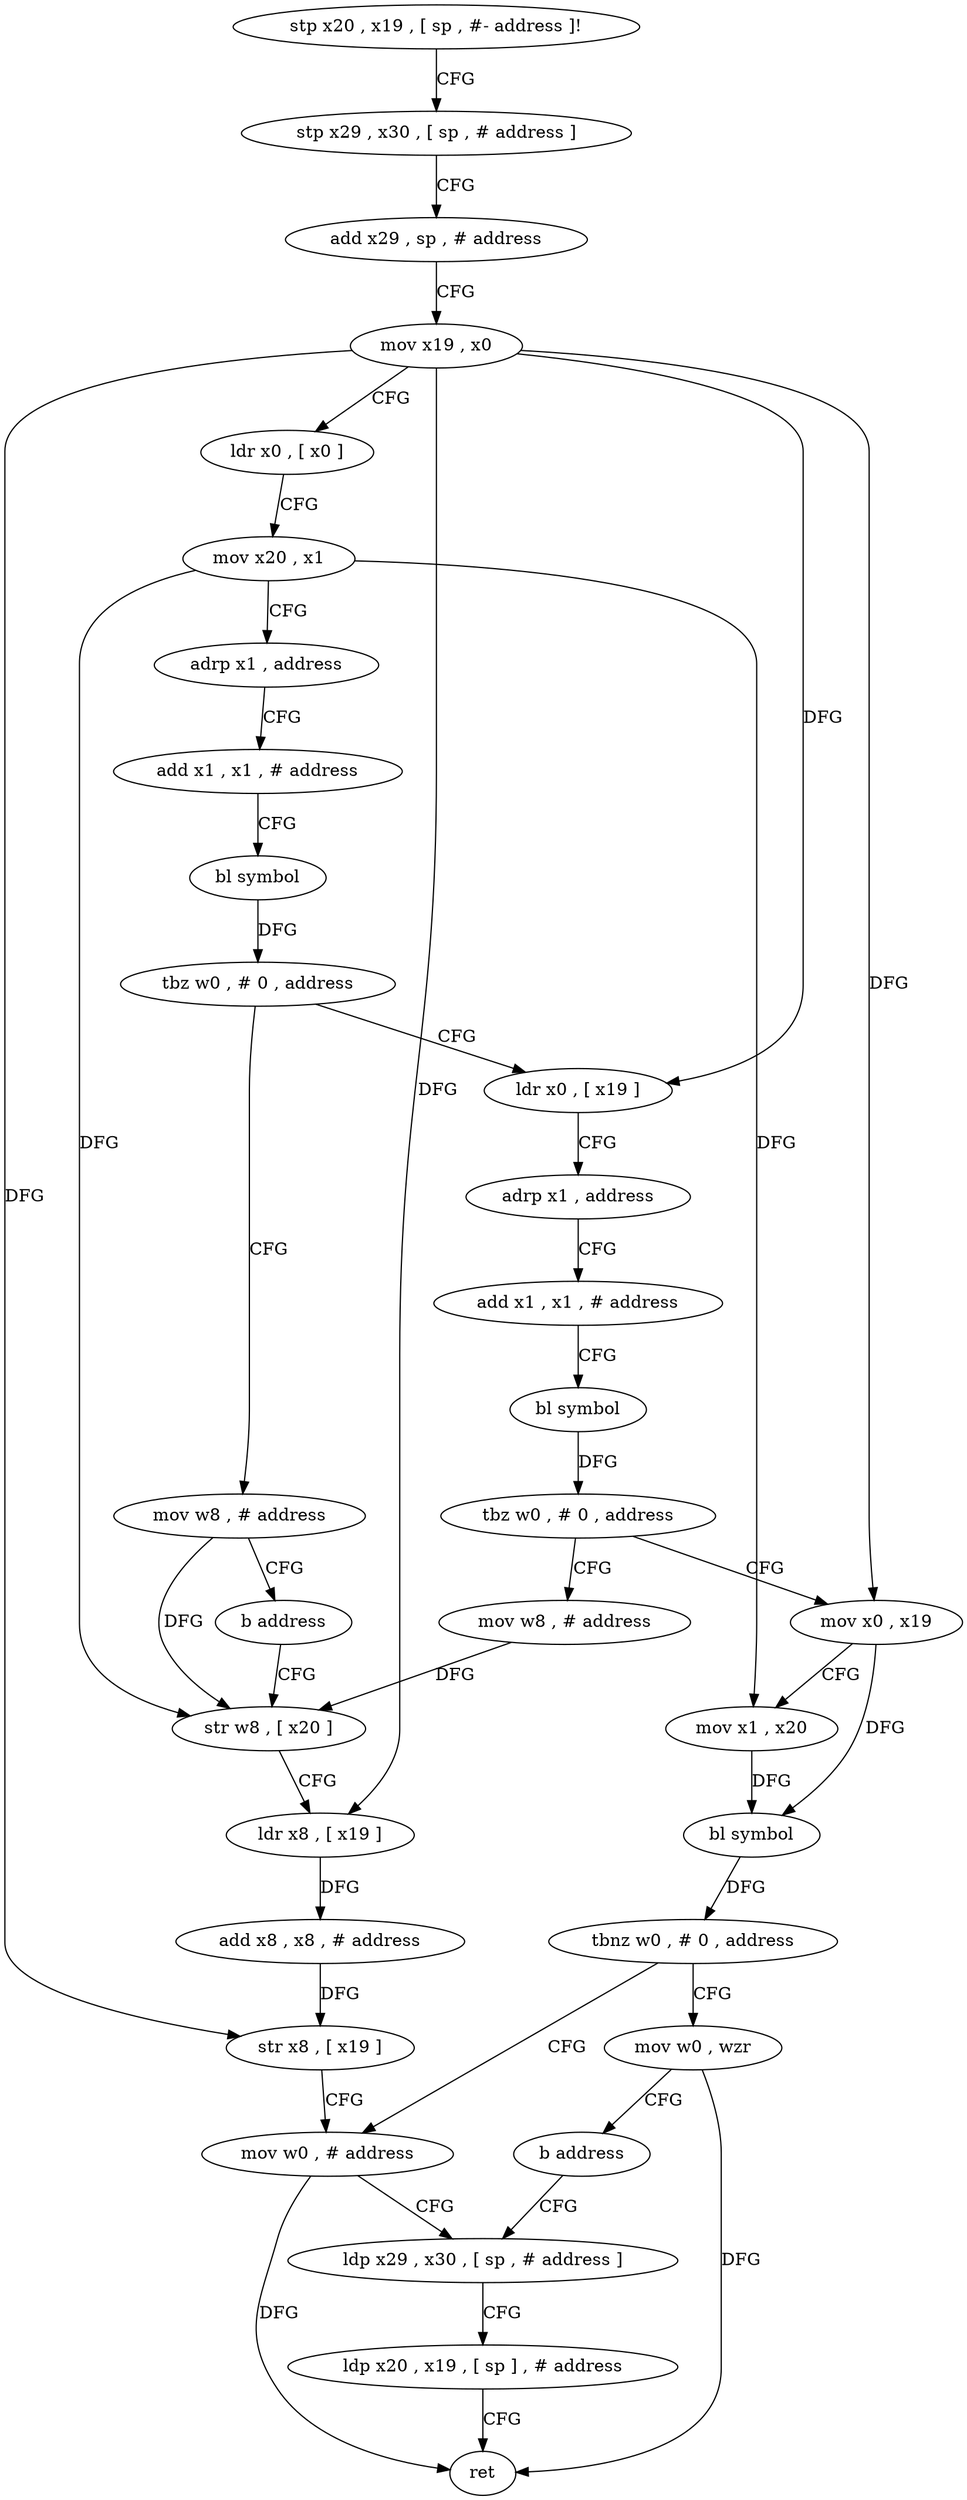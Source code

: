 digraph "func" {
"135132" [label = "stp x20 , x19 , [ sp , #- address ]!" ]
"135136" [label = "stp x29 , x30 , [ sp , # address ]" ]
"135140" [label = "add x29 , sp , # address" ]
"135144" [label = "mov x19 , x0" ]
"135148" [label = "ldr x0 , [ x0 ]" ]
"135152" [label = "mov x20 , x1" ]
"135156" [label = "adrp x1 , address" ]
"135160" [label = "add x1 , x1 , # address" ]
"135164" [label = "bl symbol" ]
"135168" [label = "tbz w0 , # 0 , address" ]
"135180" [label = "ldr x0 , [ x19 ]" ]
"135172" [label = "mov w8 , # address" ]
"135184" [label = "adrp x1 , address" ]
"135188" [label = "add x1 , x1 , # address" ]
"135192" [label = "bl symbol" ]
"135196" [label = "tbz w0 , # 0 , address" ]
"135236" [label = "mov x0 , x19" ]
"135200" [label = "mov w8 , # address" ]
"135176" [label = "b address" ]
"135204" [label = "str w8 , [ x20 ]" ]
"135240" [label = "mov x1 , x20" ]
"135244" [label = "bl symbol" ]
"135248" [label = "tbnz w0 , # 0 , address" ]
"135220" [label = "mov w0 , # address" ]
"135252" [label = "mov w0 , wzr" ]
"135208" [label = "ldr x8 , [ x19 ]" ]
"135212" [label = "add x8 , x8 , # address" ]
"135216" [label = "str x8 , [ x19 ]" ]
"135224" [label = "ldp x29 , x30 , [ sp , # address ]" ]
"135256" [label = "b address" ]
"135228" [label = "ldp x20 , x19 , [ sp ] , # address" ]
"135232" [label = "ret" ]
"135132" -> "135136" [ label = "CFG" ]
"135136" -> "135140" [ label = "CFG" ]
"135140" -> "135144" [ label = "CFG" ]
"135144" -> "135148" [ label = "CFG" ]
"135144" -> "135180" [ label = "DFG" ]
"135144" -> "135236" [ label = "DFG" ]
"135144" -> "135208" [ label = "DFG" ]
"135144" -> "135216" [ label = "DFG" ]
"135148" -> "135152" [ label = "CFG" ]
"135152" -> "135156" [ label = "CFG" ]
"135152" -> "135240" [ label = "DFG" ]
"135152" -> "135204" [ label = "DFG" ]
"135156" -> "135160" [ label = "CFG" ]
"135160" -> "135164" [ label = "CFG" ]
"135164" -> "135168" [ label = "DFG" ]
"135168" -> "135180" [ label = "CFG" ]
"135168" -> "135172" [ label = "CFG" ]
"135180" -> "135184" [ label = "CFG" ]
"135172" -> "135176" [ label = "CFG" ]
"135172" -> "135204" [ label = "DFG" ]
"135184" -> "135188" [ label = "CFG" ]
"135188" -> "135192" [ label = "CFG" ]
"135192" -> "135196" [ label = "DFG" ]
"135196" -> "135236" [ label = "CFG" ]
"135196" -> "135200" [ label = "CFG" ]
"135236" -> "135240" [ label = "CFG" ]
"135236" -> "135244" [ label = "DFG" ]
"135200" -> "135204" [ label = "DFG" ]
"135176" -> "135204" [ label = "CFG" ]
"135204" -> "135208" [ label = "CFG" ]
"135240" -> "135244" [ label = "DFG" ]
"135244" -> "135248" [ label = "DFG" ]
"135248" -> "135220" [ label = "CFG" ]
"135248" -> "135252" [ label = "CFG" ]
"135220" -> "135224" [ label = "CFG" ]
"135220" -> "135232" [ label = "DFG" ]
"135252" -> "135256" [ label = "CFG" ]
"135252" -> "135232" [ label = "DFG" ]
"135208" -> "135212" [ label = "DFG" ]
"135212" -> "135216" [ label = "DFG" ]
"135216" -> "135220" [ label = "CFG" ]
"135224" -> "135228" [ label = "CFG" ]
"135256" -> "135224" [ label = "CFG" ]
"135228" -> "135232" [ label = "CFG" ]
}

